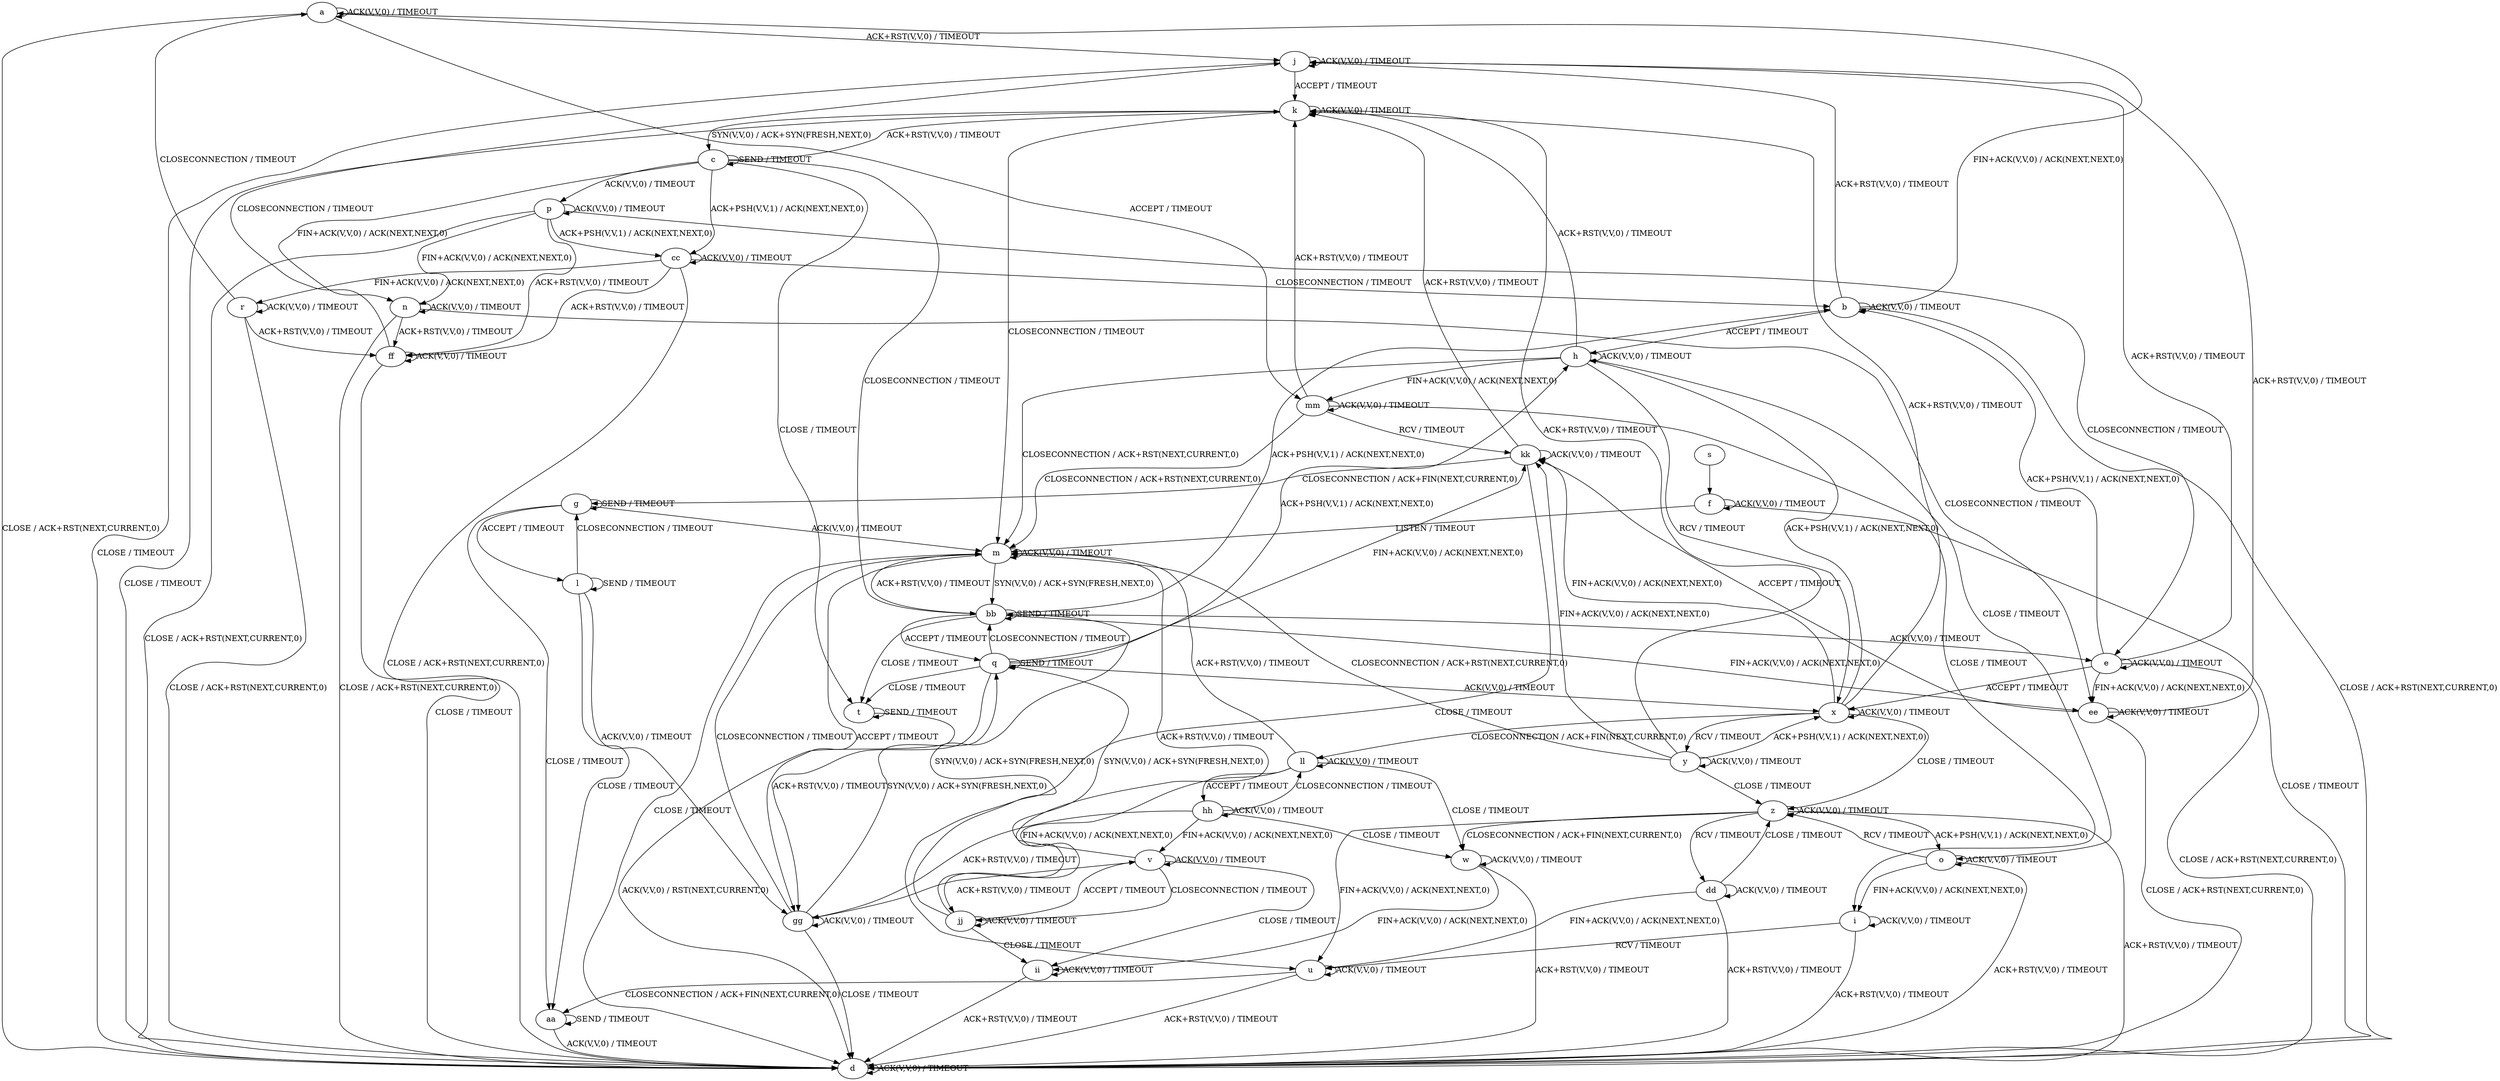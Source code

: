 digraph "" {
	graph ["Incoming time"=23.378462314605713,
		"Outgoing time"=21.662944555282593,
		Output="{'States': 39, 'Transitions': 495, 'Filename': '../results/tcp/TCP_Windows8_Server-TCP_Windows8_Server-z3-3.dot'}",
		Reference="{'States': 39, 'Transitions': 495, 'Filename': '../subjects/tcp/TCP_Windows8_Server.dot'}",
		Solver=z3,
		Updated="{'States': 39, 'Transitions': 495, 'Filename': '../subjects/tcp/TCP_Windows8_Server.dot'}",
		"f-measure"=1.0,
		precision=1.0,
		recall=1.0
	];
	a -> a [key=0,
	label="ACK(V,V,0) / TIMEOUT"];
a -> d [key=0,
label="CLOSE / ACK+RST(NEXT,CURRENT,0)"];
a -> j [key=0,
label="ACK+RST(V,V,0) / TIMEOUT"];
a -> mm [key=0,
label="ACCEPT / TIMEOUT"];
b -> a [key=0,
label="FIN+ACK(V,V,0) / ACK(NEXT,NEXT,0)"];
b -> b [key=0,
label="ACK(V,V,0) / TIMEOUT"];
b -> d [key=0,
label="CLOSE / ACK+RST(NEXT,CURRENT,0)"];
b -> h [key=0,
label="ACCEPT / TIMEOUT"];
b -> j [key=0,
label="ACK+RST(V,V,0) / TIMEOUT"];
c -> c [key=0,
label="SEND / TIMEOUT"];
c -> k [key=0,
label="ACK+RST(V,V,0) / TIMEOUT"];
c -> n [key=0,
label="FIN+ACK(V,V,0) / ACK(NEXT,NEXT,0)"];
c -> p [key=0,
label="ACK(V,V,0) / TIMEOUT"];
c -> t [key=0,
label="CLOSE / TIMEOUT"];
c -> bb [key=0,
label="CLOSECONNECTION / TIMEOUT"];
c -> cc [key=0,
label="ACK+PSH(V,V,1) / ACK(NEXT,NEXT,0)"];
d -> d [key=0,
label="ACK(V,V,0) / TIMEOUT"];
e -> b [key=0,
label="ACK+PSH(V,V,1) / ACK(NEXT,NEXT,0)"];
e -> d [key=0,
label="CLOSE / ACK+RST(NEXT,CURRENT,0)"];
e -> e [key=0,
label="ACK(V,V,0) / TIMEOUT"];
e -> j [key=0,
label="ACK+RST(V,V,0) / TIMEOUT"];
e -> x [key=0,
label="ACCEPT / TIMEOUT"];
e -> ee [key=0,
label="FIN+ACK(V,V,0) / ACK(NEXT,NEXT,0)"];
f -> d [key=0,
label="CLOSE / TIMEOUT"];
f -> f [key=0,
label="ACK(V,V,0) / TIMEOUT"];
f -> m [key=0,
label="LISTEN / TIMEOUT"];
g -> g [key=0,
label="SEND / TIMEOUT"];
g -> l [key=0,
label="ACCEPT / TIMEOUT"];
g -> m [key=0,
label="ACK(V,V,0) / TIMEOUT"];
g -> aa [key=0,
label="CLOSE / TIMEOUT"];
h -> h [key=0,
label="ACK(V,V,0) / TIMEOUT"];
h -> k [key=0,
label="ACK+RST(V,V,0) / TIMEOUT"];
h -> m [key=0,
label="CLOSECONNECTION / ACK+RST(NEXT,CURRENT,0)"];
h -> o [key=0,
label="CLOSE / TIMEOUT"];
h -> x [key=0,
label="RCV / TIMEOUT"];
h -> mm [key=0,
label="FIN+ACK(V,V,0) / ACK(NEXT,NEXT,0)"];
i -> d [key=0,
label="ACK+RST(V,V,0) / TIMEOUT"];
i -> i [key=0,
label="ACK(V,V,0) / TIMEOUT"];
i -> u [key=0,
label="RCV / TIMEOUT"];
j -> d [key=0,
label="CLOSE / TIMEOUT"];
j -> j [key=0,
label="ACK(V,V,0) / TIMEOUT"];
j -> k [key=0,
label="ACCEPT / TIMEOUT"];
k -> c [key=0,
label="SYN(V,V,0) / ACK+SYN(FRESH,NEXT,0)"];
k -> d [key=0,
label="CLOSE / TIMEOUT"];
k -> k [key=0,
label="ACK(V,V,0) / TIMEOUT"];
k -> m [key=0,
label="CLOSECONNECTION / TIMEOUT"];
l -> g [key=0,
label="CLOSECONNECTION / TIMEOUT"];
l -> l [key=0,
label="SEND / TIMEOUT"];
l -> aa [key=0,
label="CLOSE / TIMEOUT"];
l -> gg [key=0,
label="ACK(V,V,0) / TIMEOUT"];
m -> d [key=0,
label="CLOSE / TIMEOUT"];
m -> m [key=0,
label="ACK(V,V,0) / TIMEOUT"];
m -> bb [key=0,
label="SYN(V,V,0) / ACK+SYN(FRESH,NEXT,0)"];
m -> gg [key=0,
label="ACCEPT / TIMEOUT"];
n -> d [key=0,
label="CLOSE / ACK+RST(NEXT,CURRENT,0)"];
n -> n [key=0,
label="ACK(V,V,0) / TIMEOUT"];
n -> ee [key=0,
label="CLOSECONNECTION / TIMEOUT"];
n -> ff [key=0,
label="ACK+RST(V,V,0) / TIMEOUT"];
o -> d [key=0,
label="ACK+RST(V,V,0) / TIMEOUT"];
o -> i [key=0,
label="FIN+ACK(V,V,0) / ACK(NEXT,NEXT,0)"];
o -> o [key=0,
label="ACK(V,V,0) / TIMEOUT"];
o -> z [key=0,
label="RCV / TIMEOUT"];
p -> d [key=0,
label="CLOSE / ACK+RST(NEXT,CURRENT,0)"];
p -> e [key=0,
label="CLOSECONNECTION / TIMEOUT"];
p -> n [key=0,
label="FIN+ACK(V,V,0) / ACK(NEXT,NEXT,0)"];
p -> p [key=0,
label="ACK(V,V,0) / TIMEOUT"];
p -> cc [key=0,
label="ACK+PSH(V,V,1) / ACK(NEXT,NEXT,0)"];
p -> ff [key=0,
label="ACK+RST(V,V,0) / TIMEOUT"];
q -> h [key=0,
label="ACK+PSH(V,V,1) / ACK(NEXT,NEXT,0)"];
q -> q [key=0,
label="SEND / TIMEOUT"];
q -> t [key=0,
label="CLOSE / TIMEOUT"];
q -> x [key=0,
label="ACK(V,V,0) / TIMEOUT"];
q -> bb [key=0,
label="CLOSECONNECTION / TIMEOUT"];
q -> gg [key=0,
label="ACK+RST(V,V,0) / TIMEOUT"];
q -> kk [key=0,
label="FIN+ACK(V,V,0) / ACK(NEXT,NEXT,0)"];
r -> a [key=0,
label="CLOSECONNECTION / TIMEOUT"];
r -> d [key=0,
label="CLOSE / ACK+RST(NEXT,CURRENT,0)"];
r -> r [key=0,
label="ACK(V,V,0) / TIMEOUT"];
r -> ff [key=0,
label="ACK+RST(V,V,0) / TIMEOUT"];
s -> f [key=0];
t -> d [key=0,
label="ACK(V,V,0) / RST(NEXT,CURRENT,0)"];
t -> t [key=0,
label="SEND / TIMEOUT"];
u -> d [key=0,
label="ACK+RST(V,V,0) / TIMEOUT"];
u -> u [key=0,
label="ACK(V,V,0) / TIMEOUT"];
u -> aa [key=0,
label="CLOSECONNECTION / ACK+FIN(NEXT,CURRENT,0)"];
v -> q [key=0,
label="SYN(V,V,0) / ACK+SYN(FRESH,NEXT,0)"];
v -> v [key=0,
label="ACK(V,V,0) / TIMEOUT"];
v -> gg [key=0,
label="ACK+RST(V,V,0) / TIMEOUT"];
v -> ii [key=0,
label="CLOSE / TIMEOUT"];
v -> jj [key=0,
label="CLOSECONNECTION / TIMEOUT"];
w -> d [key=0,
label="ACK+RST(V,V,0) / TIMEOUT"];
w -> w [key=0,
label="ACK(V,V,0) / TIMEOUT"];
w -> ii [key=0,
label="FIN+ACK(V,V,0) / ACK(NEXT,NEXT,0)"];
x -> h [key=0,
label="ACK+PSH(V,V,1) / ACK(NEXT,NEXT,0)"];
x -> k [key=0,
label="ACK+RST(V,V,0) / TIMEOUT"];
x -> x [key=0,
label="ACK(V,V,0) / TIMEOUT"];
x -> y [key=0,
label="RCV / TIMEOUT"];
x -> z [key=0,
label="CLOSE / TIMEOUT"];
x -> kk [key=0,
label="FIN+ACK(V,V,0) / ACK(NEXT,NEXT,0)"];
x -> ll [key=0,
label="CLOSECONNECTION / ACK+FIN(NEXT,CURRENT,0)"];
y -> k [key=0,
label="ACK+RST(V,V,0) / TIMEOUT"];
y -> m [key=0,
label="CLOSECONNECTION / ACK+RST(NEXT,CURRENT,0)"];
y -> x [key=0,
label="ACK+PSH(V,V,1) / ACK(NEXT,NEXT,0)"];
y -> y [key=0,
label="ACK(V,V,0) / TIMEOUT"];
y -> z [key=0,
label="CLOSE / TIMEOUT"];
y -> kk [key=0,
label="FIN+ACK(V,V,0) / ACK(NEXT,NEXT,0)"];
z -> d [key=0,
label="ACK+RST(V,V,0) / TIMEOUT"];
z -> o [key=0,
label="ACK+PSH(V,V,1) / ACK(NEXT,NEXT,0)"];
z -> u [key=0,
label="FIN+ACK(V,V,0) / ACK(NEXT,NEXT,0)"];
z -> w [key=0,
label="CLOSECONNECTION / ACK+FIN(NEXT,CURRENT,0)"];
z -> z [key=0,
label="ACK(V,V,0) / TIMEOUT"];
z -> dd [key=0,
label="RCV / TIMEOUT"];
aa -> d [key=0,
label="ACK(V,V,0) / TIMEOUT"];
aa -> aa [key=0,
label="SEND / TIMEOUT"];
bb -> b [key=0,
label="ACK+PSH(V,V,1) / ACK(NEXT,NEXT,0)"];
bb -> e [key=0,
label="ACK(V,V,0) / TIMEOUT"];
bb -> m [key=0,
label="ACK+RST(V,V,0) / TIMEOUT"];
bb -> q [key=0,
label="ACCEPT / TIMEOUT"];
bb -> t [key=0,
label="CLOSE / TIMEOUT"];
bb -> bb [key=0,
label="SEND / TIMEOUT"];
bb -> ee [key=0,
label="FIN+ACK(V,V,0) / ACK(NEXT,NEXT,0)"];
cc -> b [key=0,
label="CLOSECONNECTION / TIMEOUT"];
cc -> d [key=0,
label="CLOSE / ACK+RST(NEXT,CURRENT,0)"];
cc -> r [key=0,
label="FIN+ACK(V,V,0) / ACK(NEXT,NEXT,0)"];
cc -> cc [key=0,
label="ACK(V,V,0) / TIMEOUT"];
cc -> ff [key=0,
label="ACK+RST(V,V,0) / TIMEOUT"];
dd -> d [key=0,
label="ACK+RST(V,V,0) / TIMEOUT"];
dd -> u [key=0,
label="FIN+ACK(V,V,0) / ACK(NEXT,NEXT,0)"];
dd -> z [key=0,
label="CLOSE / TIMEOUT"];
dd -> dd [key=0,
label="ACK(V,V,0) / TIMEOUT"];
ee -> d [key=0,
label="CLOSE / ACK+RST(NEXT,CURRENT,0)"];
ee -> j [key=0,
label="ACK+RST(V,V,0) / TIMEOUT"];
ee -> ee [key=0,
label="ACK(V,V,0) / TIMEOUT"];
ee -> kk [key=0,
label="ACCEPT / TIMEOUT"];
ff -> d [key=0,
label="CLOSE / TIMEOUT"];
ff -> j [key=0,
label="CLOSECONNECTION / TIMEOUT"];
ff -> ff [key=0,
label="ACK(V,V,0) / TIMEOUT"];
gg -> d [key=0,
label="CLOSE / TIMEOUT"];
gg -> m [key=0,
label="CLOSECONNECTION / TIMEOUT"];
gg -> q [key=0,
label="SYN(V,V,0) / ACK+SYN(FRESH,NEXT,0)"];
gg -> gg [key=0,
label="ACK(V,V,0) / TIMEOUT"];
hh -> v [key=0,
label="FIN+ACK(V,V,0) / ACK(NEXT,NEXT,0)"];
hh -> w [key=0,
label="CLOSE / TIMEOUT"];
hh -> gg [key=0,
label="ACK+RST(V,V,0) / TIMEOUT"];
hh -> hh [key=0,
label="ACK(V,V,0) / TIMEOUT"];
hh -> ll [key=0,
label="CLOSECONNECTION / TIMEOUT"];
ii -> d [key=0,
label="ACK+RST(V,V,0) / TIMEOUT"];
ii -> ii [key=0,
label="ACK(V,V,0) / TIMEOUT"];
jj -> m [key=0,
label="ACK+RST(V,V,0) / TIMEOUT"];
jj -> v [key=0,
label="ACCEPT / TIMEOUT"];
jj -> bb [key=0,
label="SYN(V,V,0) / ACK+SYN(FRESH,NEXT,0)"];
jj -> ii [key=0,
label="CLOSE / TIMEOUT"];
jj -> jj [key=0,
label="ACK(V,V,0) / TIMEOUT"];
kk -> g [key=0,
label="CLOSECONNECTION / ACK+FIN(NEXT,CURRENT,0)"];
kk -> k [key=0,
label="ACK+RST(V,V,0) / TIMEOUT"];
kk -> u [key=0,
label="CLOSE / TIMEOUT"];
kk -> kk [key=0,
label="ACK(V,V,0) / TIMEOUT"];
ll -> m [key=0,
label="ACK+RST(V,V,0) / TIMEOUT"];
ll -> w [key=0,
label="CLOSE / TIMEOUT"];
ll -> hh [key=0,
label="ACCEPT / TIMEOUT"];
ll -> jj [key=0,
label="FIN+ACK(V,V,0) / ACK(NEXT,NEXT,0)"];
ll -> ll [key=0,
label="ACK(V,V,0) / TIMEOUT"];
mm -> i [key=0,
label="CLOSE / TIMEOUT"];
mm -> k [key=0,
label="ACK+RST(V,V,0) / TIMEOUT"];
mm -> m [key=0,
label="CLOSECONNECTION / ACK+RST(NEXT,CURRENT,0)"];
mm -> kk [key=0,
label="RCV / TIMEOUT"];
mm -> mm [key=0,
label="ACK(V,V,0) / TIMEOUT"];
}
